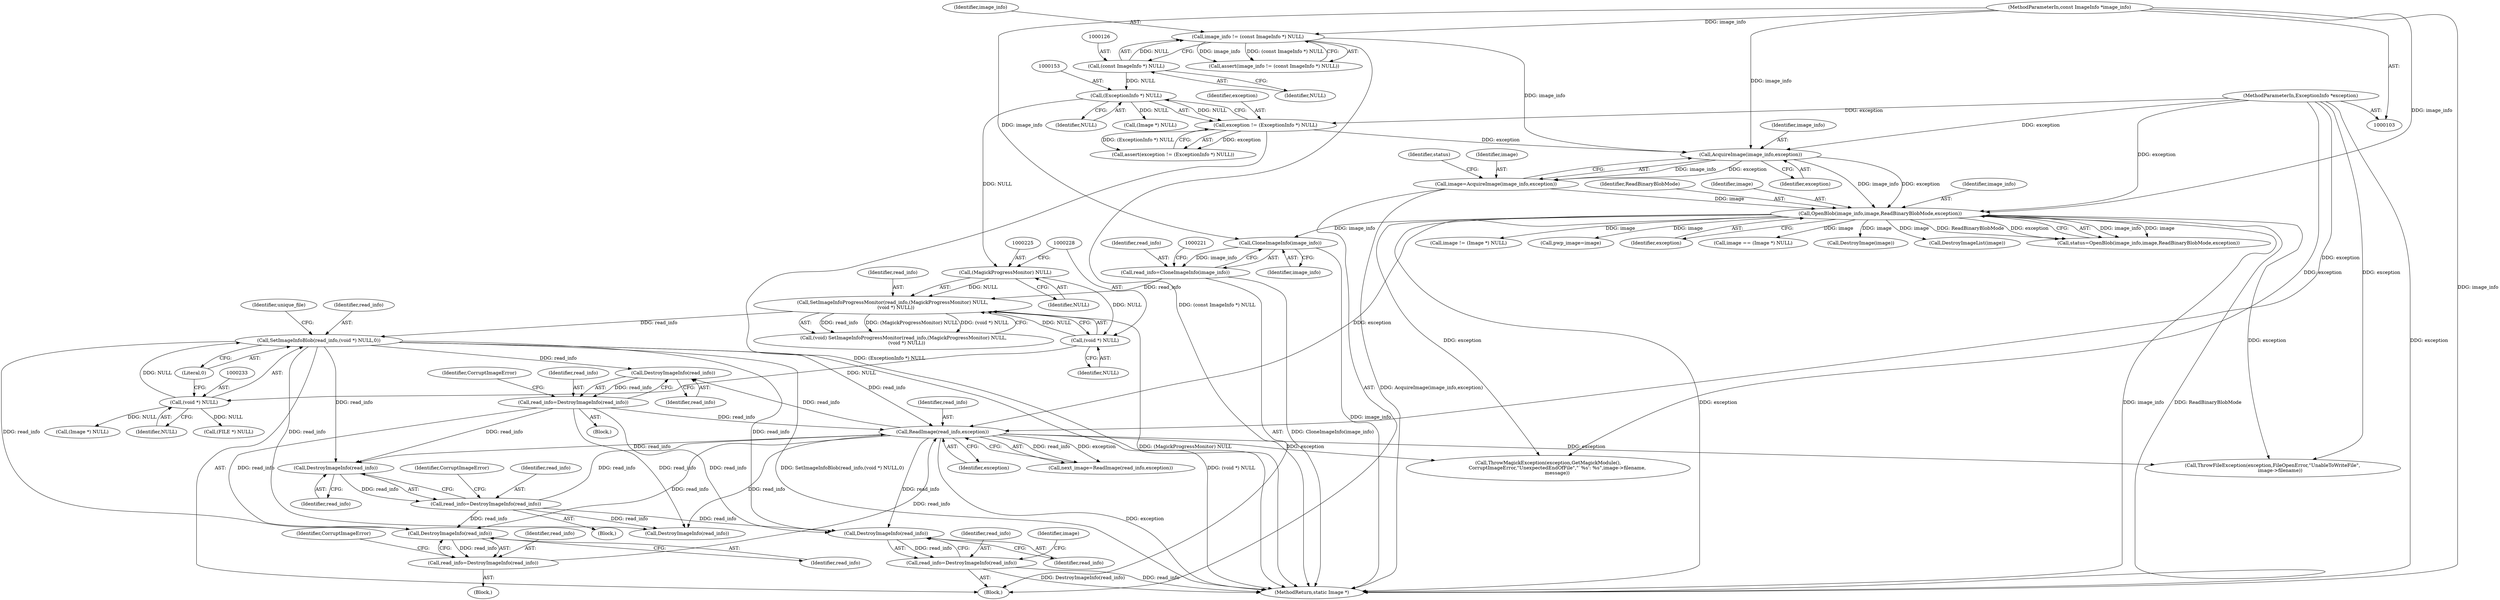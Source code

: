 digraph "0_ImageMagick_6b6bff054d569a77973f2140c0e86366e6168a6c_2@pointer" {
"1000590" [label="(Call,DestroyImageInfo(read_info))"];
"1000317" [label="(Call,read_info=DestroyImageInfo(read_info))"];
"1000319" [label="(Call,DestroyImageInfo(read_info))"];
"1000230" [label="(Call,SetImageInfoBlob(read_info,(void *) NULL,0))"];
"1000222" [label="(Call,SetImageInfoProgressMonitor(read_info,(MagickProgressMonitor) NULL,\n    (void *) NULL))"];
"1000216" [label="(Call,read_info=CloneImageInfo(image_info))"];
"1000218" [label="(Call,CloneImageInfo(image_info))"];
"1000168" [label="(Call,OpenBlob(image_info,image,ReadBinaryBlobMode,exception))"];
"1000163" [label="(Call,AcquireImage(image_info,exception))"];
"1000123" [label="(Call,image_info != (const ImageInfo *) NULL)"];
"1000104" [label="(MethodParameterIn,const ImageInfo *image_info)"];
"1000125" [label="(Call,(const ImageInfo *) NULL)"];
"1000150" [label="(Call,exception != (ExceptionInfo *) NULL)"];
"1000105" [label="(MethodParameterIn,ExceptionInfo *exception)"];
"1000152" [label="(Call,(ExceptionInfo *) NULL)"];
"1000161" [label="(Call,image=AcquireImage(image_info,exception))"];
"1000224" [label="(Call,(MagickProgressMonitor) NULL)"];
"1000227" [label="(Call,(void *) NULL)"];
"1000232" [label="(Call,(void *) NULL)"];
"1000472" [label="(Call,ReadImage(read_info,exception))"];
"1000463" [label="(Call,read_info=DestroyImageInfo(read_info))"];
"1000465" [label="(Call,DestroyImageInfo(read_info))"];
"1000340" [label="(Call,read_info=DestroyImageInfo(read_info))"];
"1000342" [label="(Call,DestroyImageInfo(read_info))"];
"1000588" [label="(Call,read_info=DestroyImageInfo(read_info))"];
"1000227" [label="(Call,(void *) NULL)"];
"1000217" [label="(Identifier,read_info)"];
"1000465" [label="(Call,DestroyImageInfo(read_info))"];
"1000169" [label="(Identifier,image_info)"];
"1000320" [label="(Identifier,read_info)"];
"1000345" [label="(Identifier,CorruptImageError)"];
"1000593" [label="(Call,image != (Image *) NULL)"];
"1000218" [label="(Call,CloneImageInfo(image_info))"];
"1000152" [label="(Call,(ExceptionInfo *) NULL)"];
"1000463" [label="(Call,read_info=DestroyImageInfo(read_info))"];
"1000317" [label="(Call,read_info=DestroyImageInfo(read_info))"];
"1000219" [label="(Identifier,image_info)"];
"1000161" [label="(Call,image=AcquireImage(image_info,exception))"];
"1000595" [label="(Call,(Image *) NULL)"];
"1000186" [label="(Call,pwp_image=image)"];
"1000124" [label="(Identifier,image_info)"];
"1000167" [label="(Identifier,status)"];
"1000172" [label="(Identifier,exception)"];
"1000154" [label="(Identifier,NULL)"];
"1000458" [label="(Block,)"];
"1000464" [label="(Identifier,read_info)"];
"1000589" [label="(Identifier,read_info)"];
"1000633" [label="(MethodReturn,static Image *)"];
"1000466" [label="(Identifier,read_info)"];
"1000496" [label="(Call,image == (Image *) NULL)"];
"1000342" [label="(Call,DestroyImageInfo(read_info))"];
"1000612" [label="(Call,ThrowMagickException(exception,GetMagickModule(),\n            CorruptImageError,\"UnexpectedEndOfFile\",\"`%s': %s\",image->filename,\n            message))"];
"1000171" [label="(Identifier,ReadBinaryBlobMode)"];
"1000162" [label="(Identifier,image)"];
"1000590" [label="(Call,DestroyImageInfo(read_info))"];
"1000104" [label="(MethodParameterIn,const ImageInfo *image_info)"];
"1000150" [label="(Call,exception != (ExceptionInfo *) NULL)"];
"1000164" [label="(Identifier,image_info)"];
"1000232" [label="(Call,(void *) NULL)"];
"1000382" [label="(Call,ThrowFileException(exception,FileOpenError,\"UnableToWriteFile\",\n          image->filename))"];
"1000222" [label="(Call,SetImageInfoProgressMonitor(read_info,(MagickProgressMonitor) NULL,\n    (void *) NULL))"];
"1000165" [label="(Identifier,exception)"];
"1000341" [label="(Identifier,read_info)"];
"1000474" [label="(Identifier,exception)"];
"1000168" [label="(Call,OpenBlob(image_info,image,ReadBinaryBlobMode,exception))"];
"1000234" [label="(Identifier,NULL)"];
"1000122" [label="(Call,assert(image_info != (const ImageInfo *) NULL))"];
"1000322" [label="(Identifier,CorruptImageError)"];
"1000226" [label="(Identifier,NULL)"];
"1000170" [label="(Identifier,image)"];
"1000237" [label="(Identifier,unique_file)"];
"1000235" [label="(Literal,0)"];
"1000180" [label="(Call,DestroyImage(image))"];
"1000125" [label="(Call,(const ImageInfo *) NULL)"];
"1000335" [label="(Block,)"];
"1000470" [label="(Call,next_image=ReadImage(read_info,exception))"];
"1000127" [label="(Identifier,NULL)"];
"1000319" [label="(Call,DestroyImageInfo(read_info))"];
"1000231" [label="(Identifier,read_info)"];
"1000343" [label="(Identifier,read_info)"];
"1000230" [label="(Call,SetImageInfoBlob(read_info,(void *) NULL,0))"];
"1000105" [label="(MethodParameterIn,ExceptionInfo *exception)"];
"1000349" [label="(Call,(FILE *) NULL)"];
"1000468" [label="(Identifier,CorruptImageError)"];
"1000391" [label="(Call,DestroyImageList(image))"];
"1000312" [label="(Block,)"];
"1000220" [label="(Call,(void) SetImageInfoProgressMonitor(read_info,(MagickProgressMonitor) NULL,\n    (void *) NULL))"];
"1000380" [label="(Call,DestroyImageInfo(read_info))"];
"1000340" [label="(Call,read_info=DestroyImageInfo(read_info))"];
"1000318" [label="(Identifier,read_info)"];
"1000163" [label="(Call,AcquireImage(image_info,exception))"];
"1000149" [label="(Call,assert(exception != (ExceptionInfo *) NULL))"];
"1000229" [label="(Identifier,NULL)"];
"1000216" [label="(Call,read_info=CloneImageInfo(image_info))"];
"1000224" [label="(Call,(MagickProgressMonitor) NULL)"];
"1000588" [label="(Call,read_info=DestroyImageInfo(read_info))"];
"1000472" [label="(Call,ReadImage(read_info,exception))"];
"1000166" [label="(Call,status=OpenBlob(image_info,image,ReadBinaryBlobMode,exception))"];
"1000151" [label="(Identifier,exception)"];
"1000473" [label="(Identifier,read_info)"];
"1000594" [label="(Identifier,image)"];
"1000591" [label="(Identifier,read_info)"];
"1000106" [label="(Block,)"];
"1000123" [label="(Call,image_info != (const ImageInfo *) NULL)"];
"1000223" [label="(Identifier,read_info)"];
"1000183" [label="(Call,(Image *) NULL)"];
"1000590" -> "1000588"  [label="AST: "];
"1000590" -> "1000591"  [label="CFG: "];
"1000591" -> "1000590"  [label="AST: "];
"1000588" -> "1000590"  [label="CFG: "];
"1000590" -> "1000588"  [label="DDG: read_info"];
"1000317" -> "1000590"  [label="DDG: read_info"];
"1000230" -> "1000590"  [label="DDG: read_info"];
"1000472" -> "1000590"  [label="DDG: read_info"];
"1000340" -> "1000590"  [label="DDG: read_info"];
"1000317" -> "1000312"  [label="AST: "];
"1000317" -> "1000319"  [label="CFG: "];
"1000318" -> "1000317"  [label="AST: "];
"1000319" -> "1000317"  [label="AST: "];
"1000322" -> "1000317"  [label="CFG: "];
"1000319" -> "1000317"  [label="DDG: read_info"];
"1000317" -> "1000342"  [label="DDG: read_info"];
"1000317" -> "1000380"  [label="DDG: read_info"];
"1000317" -> "1000465"  [label="DDG: read_info"];
"1000317" -> "1000472"  [label="DDG: read_info"];
"1000319" -> "1000320"  [label="CFG: "];
"1000320" -> "1000319"  [label="AST: "];
"1000230" -> "1000319"  [label="DDG: read_info"];
"1000472" -> "1000319"  [label="DDG: read_info"];
"1000230" -> "1000106"  [label="AST: "];
"1000230" -> "1000235"  [label="CFG: "];
"1000231" -> "1000230"  [label="AST: "];
"1000232" -> "1000230"  [label="AST: "];
"1000235" -> "1000230"  [label="AST: "];
"1000237" -> "1000230"  [label="CFG: "];
"1000230" -> "1000633"  [label="DDG: (void *) NULL"];
"1000230" -> "1000633"  [label="DDG: SetImageInfoBlob(read_info,(void *) NULL,0)"];
"1000222" -> "1000230"  [label="DDG: read_info"];
"1000232" -> "1000230"  [label="DDG: NULL"];
"1000230" -> "1000342"  [label="DDG: read_info"];
"1000230" -> "1000380"  [label="DDG: read_info"];
"1000230" -> "1000465"  [label="DDG: read_info"];
"1000230" -> "1000472"  [label="DDG: read_info"];
"1000222" -> "1000220"  [label="AST: "];
"1000222" -> "1000227"  [label="CFG: "];
"1000223" -> "1000222"  [label="AST: "];
"1000224" -> "1000222"  [label="AST: "];
"1000227" -> "1000222"  [label="AST: "];
"1000220" -> "1000222"  [label="CFG: "];
"1000222" -> "1000633"  [label="DDG: (MagickProgressMonitor) NULL"];
"1000222" -> "1000220"  [label="DDG: read_info"];
"1000222" -> "1000220"  [label="DDG: (MagickProgressMonitor) NULL"];
"1000222" -> "1000220"  [label="DDG: (void *) NULL"];
"1000216" -> "1000222"  [label="DDG: read_info"];
"1000224" -> "1000222"  [label="DDG: NULL"];
"1000227" -> "1000222"  [label="DDG: NULL"];
"1000216" -> "1000106"  [label="AST: "];
"1000216" -> "1000218"  [label="CFG: "];
"1000217" -> "1000216"  [label="AST: "];
"1000218" -> "1000216"  [label="AST: "];
"1000221" -> "1000216"  [label="CFG: "];
"1000216" -> "1000633"  [label="DDG: CloneImageInfo(image_info)"];
"1000218" -> "1000216"  [label="DDG: image_info"];
"1000218" -> "1000219"  [label="CFG: "];
"1000219" -> "1000218"  [label="AST: "];
"1000218" -> "1000633"  [label="DDG: image_info"];
"1000168" -> "1000218"  [label="DDG: image_info"];
"1000104" -> "1000218"  [label="DDG: image_info"];
"1000168" -> "1000166"  [label="AST: "];
"1000168" -> "1000172"  [label="CFG: "];
"1000169" -> "1000168"  [label="AST: "];
"1000170" -> "1000168"  [label="AST: "];
"1000171" -> "1000168"  [label="AST: "];
"1000172" -> "1000168"  [label="AST: "];
"1000166" -> "1000168"  [label="CFG: "];
"1000168" -> "1000633"  [label="DDG: exception"];
"1000168" -> "1000633"  [label="DDG: image_info"];
"1000168" -> "1000633"  [label="DDG: ReadBinaryBlobMode"];
"1000168" -> "1000166"  [label="DDG: image_info"];
"1000168" -> "1000166"  [label="DDG: image"];
"1000168" -> "1000166"  [label="DDG: ReadBinaryBlobMode"];
"1000168" -> "1000166"  [label="DDG: exception"];
"1000163" -> "1000168"  [label="DDG: image_info"];
"1000163" -> "1000168"  [label="DDG: exception"];
"1000104" -> "1000168"  [label="DDG: image_info"];
"1000161" -> "1000168"  [label="DDG: image"];
"1000105" -> "1000168"  [label="DDG: exception"];
"1000168" -> "1000180"  [label="DDG: image"];
"1000168" -> "1000186"  [label="DDG: image"];
"1000168" -> "1000382"  [label="DDG: exception"];
"1000168" -> "1000391"  [label="DDG: image"];
"1000168" -> "1000472"  [label="DDG: exception"];
"1000168" -> "1000496"  [label="DDG: image"];
"1000168" -> "1000593"  [label="DDG: image"];
"1000168" -> "1000612"  [label="DDG: exception"];
"1000163" -> "1000161"  [label="AST: "];
"1000163" -> "1000165"  [label="CFG: "];
"1000164" -> "1000163"  [label="AST: "];
"1000165" -> "1000163"  [label="AST: "];
"1000161" -> "1000163"  [label="CFG: "];
"1000163" -> "1000161"  [label="DDG: image_info"];
"1000163" -> "1000161"  [label="DDG: exception"];
"1000123" -> "1000163"  [label="DDG: image_info"];
"1000104" -> "1000163"  [label="DDG: image_info"];
"1000150" -> "1000163"  [label="DDG: exception"];
"1000105" -> "1000163"  [label="DDG: exception"];
"1000123" -> "1000122"  [label="AST: "];
"1000123" -> "1000125"  [label="CFG: "];
"1000124" -> "1000123"  [label="AST: "];
"1000125" -> "1000123"  [label="AST: "];
"1000122" -> "1000123"  [label="CFG: "];
"1000123" -> "1000633"  [label="DDG: (const ImageInfo *) NULL"];
"1000123" -> "1000122"  [label="DDG: image_info"];
"1000123" -> "1000122"  [label="DDG: (const ImageInfo *) NULL"];
"1000104" -> "1000123"  [label="DDG: image_info"];
"1000125" -> "1000123"  [label="DDG: NULL"];
"1000104" -> "1000103"  [label="AST: "];
"1000104" -> "1000633"  [label="DDG: image_info"];
"1000125" -> "1000127"  [label="CFG: "];
"1000126" -> "1000125"  [label="AST: "];
"1000127" -> "1000125"  [label="AST: "];
"1000125" -> "1000152"  [label="DDG: NULL"];
"1000150" -> "1000149"  [label="AST: "];
"1000150" -> "1000152"  [label="CFG: "];
"1000151" -> "1000150"  [label="AST: "];
"1000152" -> "1000150"  [label="AST: "];
"1000149" -> "1000150"  [label="CFG: "];
"1000150" -> "1000633"  [label="DDG: (ExceptionInfo *) NULL"];
"1000150" -> "1000149"  [label="DDG: exception"];
"1000150" -> "1000149"  [label="DDG: (ExceptionInfo *) NULL"];
"1000105" -> "1000150"  [label="DDG: exception"];
"1000152" -> "1000150"  [label="DDG: NULL"];
"1000105" -> "1000103"  [label="AST: "];
"1000105" -> "1000633"  [label="DDG: exception"];
"1000105" -> "1000382"  [label="DDG: exception"];
"1000105" -> "1000472"  [label="DDG: exception"];
"1000105" -> "1000612"  [label="DDG: exception"];
"1000152" -> "1000154"  [label="CFG: "];
"1000153" -> "1000152"  [label="AST: "];
"1000154" -> "1000152"  [label="AST: "];
"1000152" -> "1000183"  [label="DDG: NULL"];
"1000152" -> "1000224"  [label="DDG: NULL"];
"1000161" -> "1000106"  [label="AST: "];
"1000162" -> "1000161"  [label="AST: "];
"1000167" -> "1000161"  [label="CFG: "];
"1000161" -> "1000633"  [label="DDG: AcquireImage(image_info,exception)"];
"1000224" -> "1000226"  [label="CFG: "];
"1000225" -> "1000224"  [label="AST: "];
"1000226" -> "1000224"  [label="AST: "];
"1000228" -> "1000224"  [label="CFG: "];
"1000224" -> "1000227"  [label="DDG: NULL"];
"1000227" -> "1000229"  [label="CFG: "];
"1000228" -> "1000227"  [label="AST: "];
"1000229" -> "1000227"  [label="AST: "];
"1000227" -> "1000232"  [label="DDG: NULL"];
"1000232" -> "1000234"  [label="CFG: "];
"1000233" -> "1000232"  [label="AST: "];
"1000234" -> "1000232"  [label="AST: "];
"1000235" -> "1000232"  [label="CFG: "];
"1000232" -> "1000349"  [label="DDG: NULL"];
"1000232" -> "1000595"  [label="DDG: NULL"];
"1000472" -> "1000470"  [label="AST: "];
"1000472" -> "1000474"  [label="CFG: "];
"1000473" -> "1000472"  [label="AST: "];
"1000474" -> "1000472"  [label="AST: "];
"1000470" -> "1000472"  [label="CFG: "];
"1000472" -> "1000633"  [label="DDG: exception"];
"1000472" -> "1000342"  [label="DDG: read_info"];
"1000472" -> "1000380"  [label="DDG: read_info"];
"1000472" -> "1000382"  [label="DDG: exception"];
"1000472" -> "1000465"  [label="DDG: read_info"];
"1000472" -> "1000470"  [label="DDG: read_info"];
"1000472" -> "1000470"  [label="DDG: exception"];
"1000463" -> "1000472"  [label="DDG: read_info"];
"1000340" -> "1000472"  [label="DDG: read_info"];
"1000472" -> "1000612"  [label="DDG: exception"];
"1000463" -> "1000458"  [label="AST: "];
"1000463" -> "1000465"  [label="CFG: "];
"1000464" -> "1000463"  [label="AST: "];
"1000465" -> "1000463"  [label="AST: "];
"1000468" -> "1000463"  [label="CFG: "];
"1000465" -> "1000463"  [label="DDG: read_info"];
"1000465" -> "1000466"  [label="CFG: "];
"1000466" -> "1000465"  [label="AST: "];
"1000340" -> "1000465"  [label="DDG: read_info"];
"1000340" -> "1000335"  [label="AST: "];
"1000340" -> "1000342"  [label="CFG: "];
"1000341" -> "1000340"  [label="AST: "];
"1000342" -> "1000340"  [label="AST: "];
"1000345" -> "1000340"  [label="CFG: "];
"1000342" -> "1000340"  [label="DDG: read_info"];
"1000340" -> "1000380"  [label="DDG: read_info"];
"1000342" -> "1000343"  [label="CFG: "];
"1000343" -> "1000342"  [label="AST: "];
"1000588" -> "1000106"  [label="AST: "];
"1000589" -> "1000588"  [label="AST: "];
"1000594" -> "1000588"  [label="CFG: "];
"1000588" -> "1000633"  [label="DDG: read_info"];
"1000588" -> "1000633"  [label="DDG: DestroyImageInfo(read_info)"];
}
